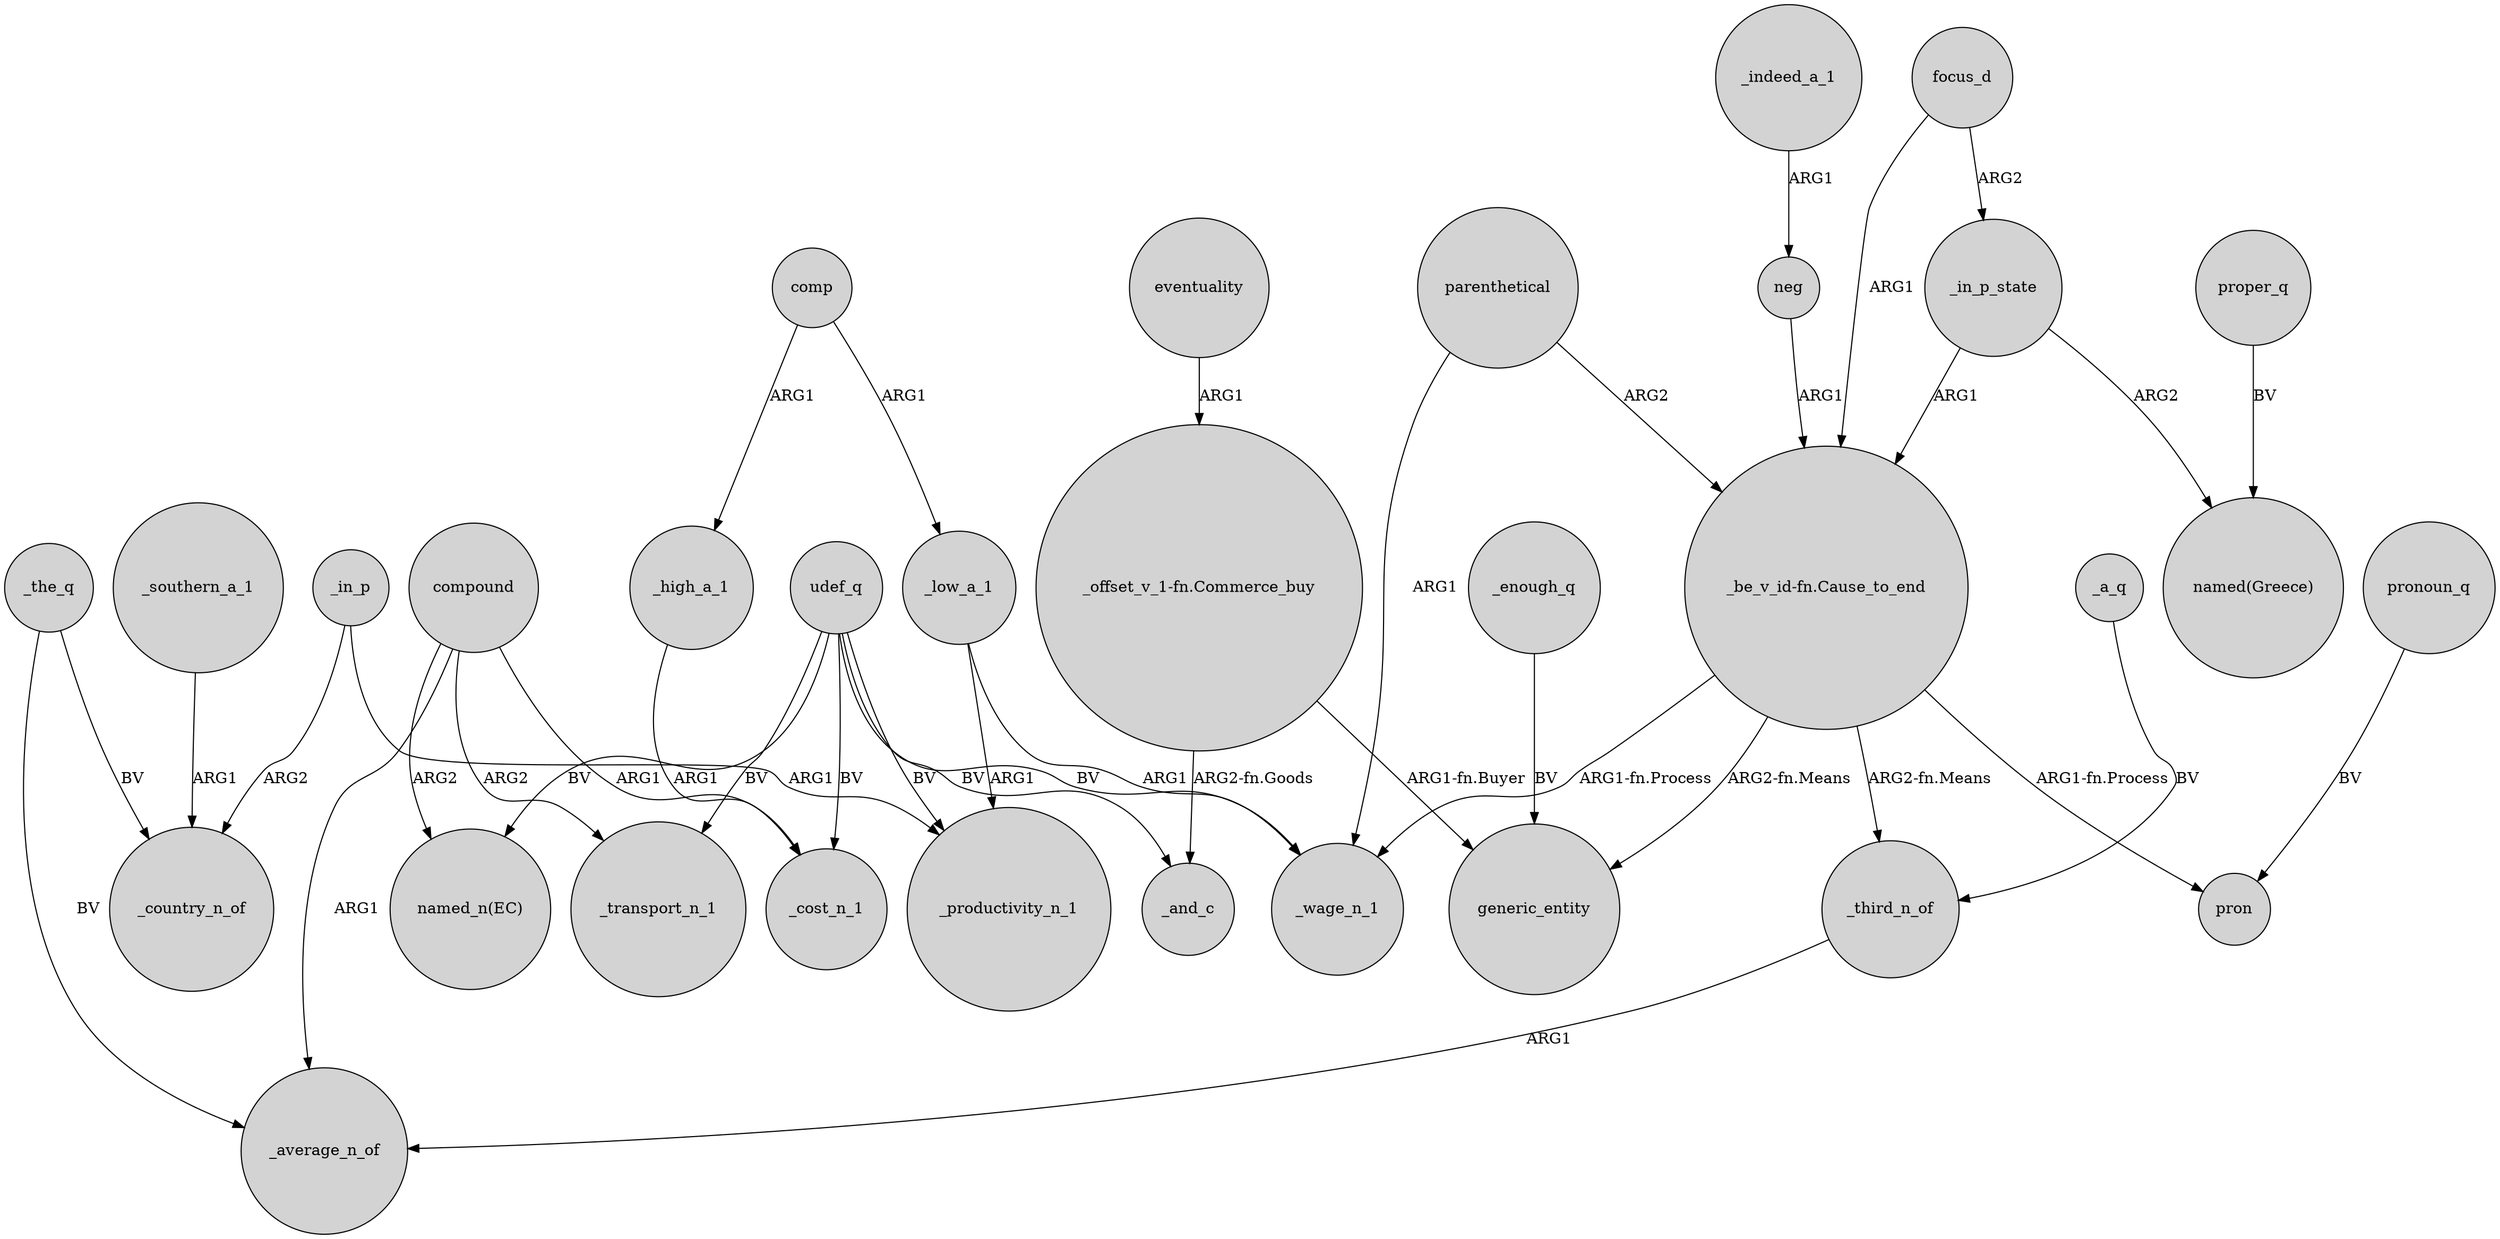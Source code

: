 digraph {
	node [shape=circle style=filled]
	"_be_v_id-fn.Cause_to_end" -> _wage_n_1 [label="ARG1-fn.Process"]
	focus_d -> "_be_v_id-fn.Cause_to_end" [label=ARG1]
	"_be_v_id-fn.Cause_to_end" -> _third_n_of [label="ARG2-fn.Means"]
	focus_d -> _in_p_state [label=ARG2]
	compound -> "named_n(EC)" [label=ARG2]
	comp -> _low_a_1 [label=ARG1]
	_in_p -> _productivity_n_1 [label=ARG1]
	_in_p_state -> "_be_v_id-fn.Cause_to_end" [label=ARG1]
	compound -> _transport_n_1 [label=ARG2]
	"_offset_v_1-fn.Commerce_buy" -> generic_entity [label="ARG1-fn.Buyer"]
	_the_q -> _average_n_of [label=BV]
	parenthetical -> "_be_v_id-fn.Cause_to_end" [label=ARG2]
	udef_q -> _transport_n_1 [label=BV]
	neg -> "_be_v_id-fn.Cause_to_end" [label=ARG1]
	_enough_q -> generic_entity [label=BV]
	_a_q -> _third_n_of [label=BV]
	udef_q -> _and_c [label=BV]
	udef_q -> _wage_n_1 [label=BV]
	proper_q -> "named(Greece)" [label=BV]
	_third_n_of -> _average_n_of [label=ARG1]
	pronoun_q -> pron [label=BV]
	"_be_v_id-fn.Cause_to_end" -> pron [label="ARG1-fn.Process"]
	_in_p -> _country_n_of [label=ARG2]
	_high_a_1 -> _cost_n_1 [label=ARG1]
	_in_p_state -> "named(Greece)" [label=ARG2]
	compound -> _average_n_of [label=ARG1]
	_southern_a_1 -> _country_n_of [label=ARG1]
	comp -> _high_a_1 [label=ARG1]
	udef_q -> _productivity_n_1 [label=BV]
	_the_q -> _country_n_of [label=BV]
	udef_q -> "named_n(EC)" [label=BV]
	_low_a_1 -> _wage_n_1 [label=ARG1]
	"_offset_v_1-fn.Commerce_buy" -> _and_c [label="ARG2-fn.Goods"]
	eventuality -> "_offset_v_1-fn.Commerce_buy" [label=ARG1]
	"_be_v_id-fn.Cause_to_end" -> generic_entity [label="ARG2-fn.Means"]
	_low_a_1 -> _productivity_n_1 [label=ARG1]
	compound -> _cost_n_1 [label=ARG1]
	parenthetical -> _wage_n_1 [label=ARG1]
	_indeed_a_1 -> neg [label=ARG1]
	udef_q -> _cost_n_1 [label=BV]
}
